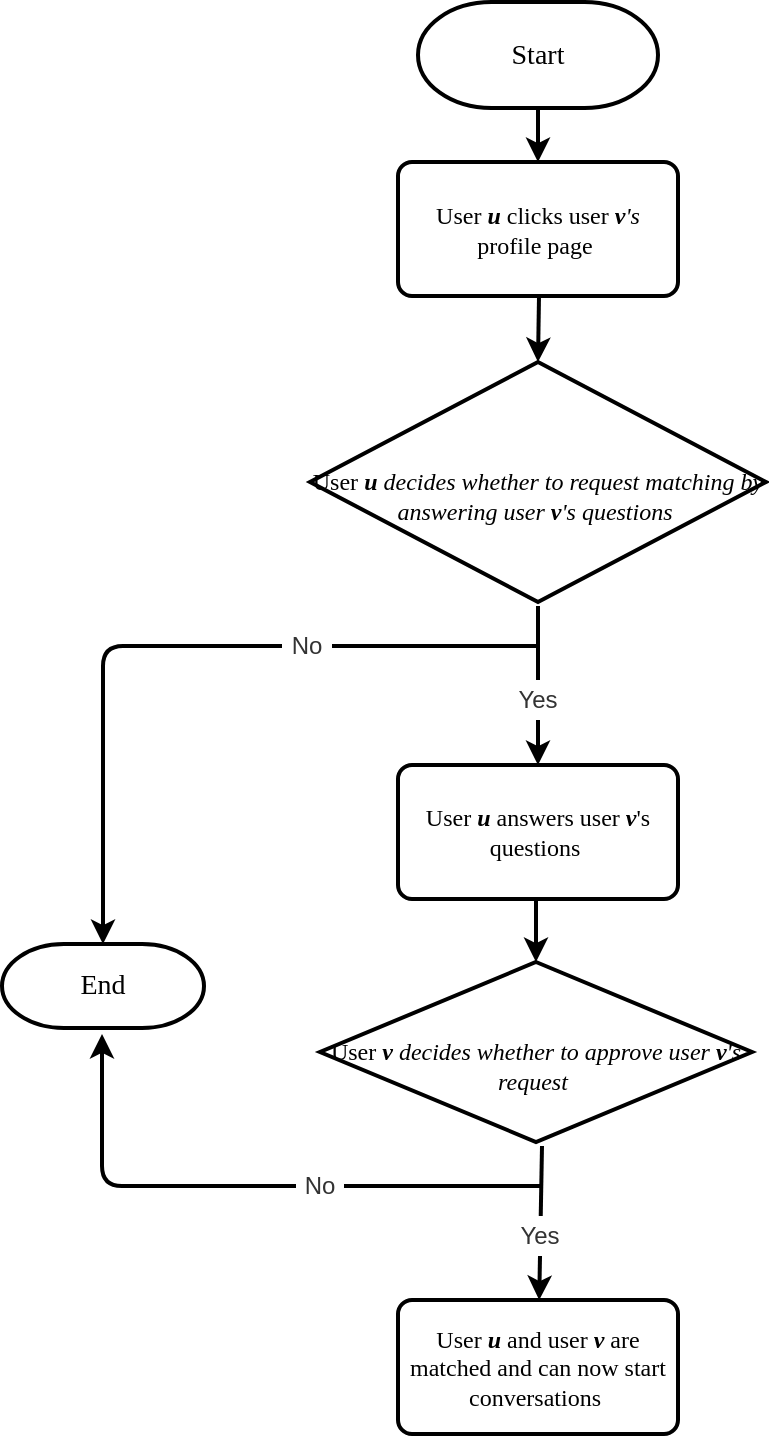 <mxfile pages="1" version="11.2.9" type="github"><diagram id="2JyxNNU_SRswKXaLaBT6" name="Page-1"><mxGraphModel dx="2278" dy="1803" grid="1" gridSize="10" guides="1" tooltips="1" connect="1" arrows="1" fold="1" page="1" pageScale="1" pageWidth="1100" pageHeight="850" math="0" shadow="0"><root><mxCell id="0"/><mxCell id="1" parent="0"/><mxCell id="AbWWFxYWgRRFwNRDI_Oc-1" value="&lt;font style=&quot;font-size: 14px&quot; face=&quot;Georgia&quot;&gt;Start&lt;/font&gt;" style="strokeWidth=2;html=1;shape=mxgraph.flowchart.terminator;whiteSpace=wrap;" parent="1" vertex="1"><mxGeometry x="358" y="178" width="120" height="53" as="geometry"/></mxCell><mxCell id="AbWWFxYWgRRFwNRDI_Oc-2" value="&lt;font face=&quot;Georgia&quot;&gt;User &lt;i&gt;&lt;b&gt;u&lt;/b&gt;&lt;/i&gt; clicks&amp;nbsp;&lt;/font&gt;&lt;span style=&quot;font-family: &amp;#34;georgia&amp;#34;&quot;&gt;user&amp;nbsp;&lt;/span&gt;&lt;i style=&quot;font-family: &amp;#34;georgia&amp;#34;&quot;&gt;&lt;b&gt;v&lt;/b&gt;'s&lt;/i&gt;&lt;font face=&quot;Georgia&quot;&gt;&lt;br&gt;profile page&amp;nbsp;&lt;/font&gt;" style="rounded=1;whiteSpace=wrap;html=1;absoluteArcSize=1;arcSize=14;strokeWidth=2;" parent="1" vertex="1"><mxGeometry x="348" y="258" width="140" height="67" as="geometry"/></mxCell><mxCell id="AbWWFxYWgRRFwNRDI_Oc-3" value="" style="endArrow=classic;html=1;exitX=0.5;exitY=1;exitDx=0;exitDy=0;exitPerimeter=0;entryX=0.5;entryY=0;entryDx=0;entryDy=0;strokeWidth=2;" parent="1" source="AbWWFxYWgRRFwNRDI_Oc-1" target="AbWWFxYWgRRFwNRDI_Oc-2" edge="1"><mxGeometry width="50" height="50" relative="1" as="geometry"><mxPoint x="348" y="461" as="sourcePoint"/><mxPoint x="398" y="411" as="targetPoint"/></mxGeometry></mxCell><mxCell id="5q_IAKNCsGFluqySmHJG-20" value="&lt;font face=&quot;Georgia&quot;&gt;&lt;br&gt;User &lt;i&gt;&lt;b&gt;u &lt;/b&gt;decides whether to request matching by answering user&amp;nbsp;&lt;b&gt;v&lt;/b&gt;'s questions&lt;/i&gt;&amp;nbsp;&lt;/font&gt;" style="strokeWidth=2;html=1;shape=mxgraph.flowchart.decision;whiteSpace=wrap;" parent="1" vertex="1"><mxGeometry x="304" y="358" width="228" height="120" as="geometry"/></mxCell><mxCell id="5q_IAKNCsGFluqySmHJG-32" value="" style="endArrow=classic;html=1;strokeWidth=2;entryX=0.5;entryY=0;entryDx=0;entryDy=0;" parent="1" target="5q_IAKNCsGFluqySmHJG-42" edge="1"><mxGeometry width="50" height="50" relative="1" as="geometry"><mxPoint x="418" y="480" as="sourcePoint"/><mxPoint x="418" y="590" as="targetPoint"/></mxGeometry></mxCell><mxCell id="5q_IAKNCsGFluqySmHJG-33" value="&lt;font style=&quot;font-size: 14px&quot; face=&quot;Georgia&quot;&gt;End&lt;/font&gt;" style="strokeWidth=2;html=1;shape=mxgraph.flowchart.terminator;whiteSpace=wrap;" parent="1" vertex="1"><mxGeometry x="150" y="649" width="101" height="42" as="geometry"/></mxCell><mxCell id="5q_IAKNCsGFluqySmHJG-34" value="" style="edgeStyle=segmentEdgeStyle;endArrow=classic;html=1;strokeWidth=2;" parent="1" target="5q_IAKNCsGFluqySmHJG-33" edge="1"><mxGeometry width="50" height="50" relative="1" as="geometry"><mxPoint x="418" y="500" as="sourcePoint"/><mxPoint x="110" y="630" as="targetPoint"/></mxGeometry></mxCell><mxCell id="5q_IAKNCsGFluqySmHJG-36" value="No" style="text;html=1;align=center;verticalAlign=middle;whiteSpace=wrap;rounded=0;shadow=0;fillColor=#FFFFFF;strokeColor=none;fontColor=#333333;" parent="1" vertex="1"><mxGeometry x="290" y="490" width="25" height="20" as="geometry"/></mxCell><mxCell id="5q_IAKNCsGFluqySmHJG-40" value="Yes" style="text;html=1;align=center;verticalAlign=middle;whiteSpace=wrap;rounded=0;shadow=0;fillColor=#FFFFFF;strokeColor=none;fontColor=#333333;" parent="1" vertex="1"><mxGeometry x="403" y="517" width="30" height="20" as="geometry"/></mxCell><mxCell id="5q_IAKNCsGFluqySmHJG-42" value="&lt;span style=&quot;font-family: &amp;#34;georgia&amp;#34;&quot;&gt;User&amp;nbsp;&lt;/span&gt;&lt;i style=&quot;font-family: &amp;#34;georgia&amp;#34;&quot;&gt;&lt;b&gt;u&lt;/b&gt;&lt;/i&gt;&lt;span style=&quot;font-family: &amp;#34;georgia&amp;#34;&quot;&gt;&amp;nbsp;answers user &lt;b&gt;&lt;i&gt;v&lt;/i&gt;&lt;/b&gt;'s questions&amp;nbsp;&lt;/span&gt;" style="rounded=1;whiteSpace=wrap;html=1;absoluteArcSize=1;arcSize=14;strokeWidth=2;" parent="1" vertex="1"><mxGeometry x="348" y="559.5" width="140" height="67" as="geometry"/></mxCell><mxCell id="5q_IAKNCsGFluqySmHJG-43" value="&lt;font face=&quot;Georgia&quot;&gt;&lt;br&gt;User &lt;i&gt;&lt;b&gt;v&amp;nbsp;&lt;/b&gt;decides whether to approve user&amp;nbsp;&lt;b&gt;v&lt;/b&gt;'s request&lt;/i&gt;&amp;nbsp;&lt;/font&gt;" style="strokeWidth=2;html=1;shape=mxgraph.flowchart.decision;whiteSpace=wrap;" parent="1" vertex="1"><mxGeometry x="309" y="658" width="216" height="90" as="geometry"/></mxCell><mxCell id="5q_IAKNCsGFluqySmHJG-45" value="" style="endArrow=classic;html=1;strokeWidth=2;" parent="1" edge="1"><mxGeometry width="50" height="50" relative="1" as="geometry"><mxPoint x="417" y="626.5" as="sourcePoint"/><mxPoint x="417" y="658" as="targetPoint"/></mxGeometry></mxCell><mxCell id="5q_IAKNCsGFluqySmHJG-53" value="" style="endArrow=classic;html=1;strokeWidth=2;" parent="1" target="5q_IAKNCsGFluqySmHJG-59" edge="1"><mxGeometry width="50" height="50" relative="1" as="geometry"><mxPoint x="420" y="750" as="sourcePoint"/><mxPoint x="420" y="860" as="targetPoint"/></mxGeometry></mxCell><mxCell id="5q_IAKNCsGFluqySmHJG-55" value="" style="edgeStyle=segmentEdgeStyle;endArrow=classic;html=1;strokeWidth=2;" parent="1" edge="1"><mxGeometry width="50" height="50" relative="1" as="geometry"><mxPoint x="420" y="770" as="sourcePoint"/><mxPoint x="200" y="694" as="targetPoint"/></mxGeometry></mxCell><mxCell id="5q_IAKNCsGFluqySmHJG-56" value="No" style="text;html=1;align=center;verticalAlign=middle;whiteSpace=wrap;rounded=0;shadow=0;fillColor=#FFFFFF;strokeColor=none;fontColor=#333333;" parent="1" vertex="1"><mxGeometry x="297" y="760" width="24" height="20" as="geometry"/></mxCell><mxCell id="5q_IAKNCsGFluqySmHJG-57" value="Yes" style="text;html=1;align=center;verticalAlign=middle;whiteSpace=wrap;rounded=0;shadow=0;fillColor=#FFFFFF;strokeColor=none;fontColor=#333333;" parent="1" vertex="1"><mxGeometry x="404" y="785" width="30" height="20" as="geometry"/></mxCell><mxCell id="5q_IAKNCsGFluqySmHJG-59" value="&lt;span style=&quot;font-family: &amp;#34;georgia&amp;#34;&quot;&gt;User&amp;nbsp;&lt;/span&gt;&lt;i style=&quot;font-family: &amp;#34;georgia&amp;#34;&quot;&gt;&lt;b&gt;u&lt;/b&gt;&lt;/i&gt;&lt;span style=&quot;font-family: &amp;#34;georgia&amp;#34;&quot;&gt;&amp;nbsp;and user &lt;b style=&quot;font-style: italic&quot;&gt;v &lt;/b&gt;are matched and&amp;nbsp;can now start conversations&amp;nbsp;&lt;/span&gt;" style="rounded=1;whiteSpace=wrap;html=1;absoluteArcSize=1;arcSize=14;strokeWidth=2;" parent="1" vertex="1"><mxGeometry x="348" y="827" width="140" height="67" as="geometry"/></mxCell><mxCell id="vZsySjs4BcU3_6OIrPdt-3" value="" style="endArrow=classic;html=1;exitX=0.5;exitY=1;exitDx=0;exitDy=0;exitPerimeter=0;entryX=0.5;entryY=0;entryDx=0;entryDy=0;strokeWidth=2;entryPerimeter=0;" parent="1" target="5q_IAKNCsGFluqySmHJG-20" edge="1"><mxGeometry width="50" height="50" relative="1" as="geometry"><mxPoint x="418.5" y="325" as="sourcePoint"/><mxPoint x="418.5" y="352" as="targetPoint"/></mxGeometry></mxCell></root></mxGraphModel></diagram></mxfile>